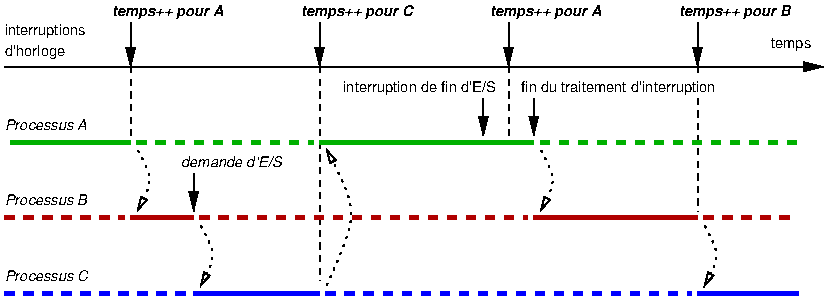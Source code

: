 #FIG 3.2  Produced by xfig version 3.2.5c
Landscape
Center
Metric
A4      
100.00
Single
-2
1200 2
2 1 0 1 0 7 50 -1 -1 3.000 0 0 7 1 0 2
	1 1 1.00 60.00 120.00
	 1350 135 1350 450
2 1 0 1 0 7 50 -1 -1 3.000 0 0 7 1 0 2
	1 1 1.00 60.00 120.00
	 4050 135 4050 450
2 1 0 1 0 7 50 -1 -1 3.000 0 0 -1 1 0 2
	1 1 1.00 60.00 120.00
	 1800 1215 1800 1485
2 1 0 1 0 7 50 -1 -1 3.000 0 0 -1 1 0 2
	1 1 1.00 60.00 120.00
	 3870 675 3870 945
2 1 0 1 0 7 50 -1 -1 3.000 0 0 -1 1 0 2
	1 1 1.00 60.00 120.00
	 4230 675 4230 945
2 1 0 1 0 7 50 -1 -1 3.000 0 0 7 1 0 2
	1 1 1.00 60.00 120.00
	 2700 135 2700 450
2 1 0 1 0 7 50 -1 -1 3.000 0 0 7 1 0 2
	1 1 1.00 60.00 120.00
	 5400 135 5400 450
2 1 1 1 0 7 52 -1 -1 3.000 0 0 7 0 0 2
	 1350 450 1350 945
2 1 1 1 0 7 52 -1 -1 3.000 0 0 7 0 0 2
	 2700 450 2700 1980
2 1 1 1 0 7 52 -1 -1 3.000 0 0 7 0 0 2
	 4050 450 4050 945
2 1 1 1 0 7 52 -1 -1 3.000 0 0 7 0 0 2
	 5400 675 5400 1485
2 1 1 1 0 7 52 -1 -1 3.000 0 0 7 0 0 2
	 5400 450 5400 540
2 1 0 1 0 7 50 -1 -1 0.000 0 0 -1 1 0 2
	1 1 1.00 60.00 120.00
	 450 450 6300 450
2 1 0 3 13 7 50 -1 -1 0.000 0 0 -1 0 0 2
	 495 990 1350 990
2 1 1 3 13 7 51 -1 -1 4.500 0 0 7 0 0 2
	 1395 990 2655 990
2 1 0 3 13 7 50 -1 -1 0.000 0 0 -1 0 0 2
	 2700 990 4230 990
2 1 1 3 13 7 51 -1 -1 4.500 0 0 7 0 0 2
	 4275 990 6120 990
2 1 0 3 19 7 50 -1 -1 0.000 0 0 -1 0 0 2
	 4230 1530 5400 1530
2 1 1 3 19 7 51 -1 -1 4.500 0 0 7 0 0 2
	 5445 1530 6120 1530
2 1 0 3 1 7 50 -1 -1 0.000 0 0 7 0 0 2
	 5400 2070 6120 2070
2 1 1 3 1 7 51 -1 -1 4.500 0 0 7 0 0 2
	 2745 2070 5355 2070
2 1 0 3 1 7 50 -1 -1 0.000 0 0 7 0 0 2
	 1800 2070 2700 2070
2 1 1 3 1 7 51 -1 -1 4.500 0 0 7 0 0 2
	 450 2070 1755 2070
2 1 1 3 19 7 51 -1 -1 4.500 0 0 7 0 0 2
	 450 1530 1305 1530
2 1 0 3 19 7 50 -1 -1 0.000 0 0 -1 0 0 2
	 1350 1530 1800 1530
2 1 1 3 19 7 51 -1 -1 4.500 0 0 7 0 0 2
	 1845 1530 4185 1530
3 0 2 1 0 7 50 -1 -1 3.000 0 1 0 3
	1 0 1.00 45.00 90.00
	 1395 1035 1530 1260 1395 1485
	 0.000 1.000 0.000
3 0 2 1 0 7 50 -1 -1 3.000 0 1 0 3
	1 0 1.00 45.00 90.00
	 1845 1575 1980 1800 1845 2025
	 0.000 1.000 0.000
3 0 2 1 0 7 50 -1 -1 3.000 0 1 0 3
	1 0 1.00 45.00 90.00
	 2745 2025 3015 1485 2745 1035
	 0.000 1.000 0.000
3 0 2 1 0 7 50 -1 -1 3.000 0 1 0 3
	1 0 1.00 45.00 90.00
	 4275 1035 4410 1260 4275 1485
	 0.000 1.000 0.000
3 0 2 1 0 7 50 -1 -1 3.000 0 1 0 3
	1 0 1.00 45.00 90.00
	 5445 1575 5580 1800 5445 2025
	 0.000 1.000 0.000
4 0 0 50 -1 17 7 0.0000 4 90 765 1710 1170 demande d'E/S\001
4 2 0 50 -1 16 7 0.0000 4 120 1170 3960 630 interruption de fin d'E/S\001
4 2 0 50 -1 16 7 0.0000 4 105 315 6210 315 temps\001
4 0 0 50 -1 16 7 0.0000 4 120 1500 4140 630 fin du traitement d'interruption\001
4 0 0 52 -1 17 7 0.0000 4 90 645 450 900 Processus A\001
4 0 0 52 -1 17 7 0.0000 4 90 645 450 1440 Processus B\001
4 0 0 52 -1 17 7 0.0000 4 90 660 450 1980 Processus C\001
4 0 0 50 -1 16 7 0.0000 4 120 630 450 225 interruptions\001
4 0 0 50 -1 16 7 0.0000 4 120 465 450 375 d'horloge\001
4 0 0 52 -1 19 7 0.0000 4 120 915 2565 90 temps++ pour C\001
4 0 0 52 -1 19 7 0.0000 4 120 915 3915 90 temps++ pour A\001
4 0 0 52 -1 19 7 0.0000 4 120 915 1215 90 temps++ pour A\001
4 0 0 52 -1 19 7 0.0000 4 120 915 5265 90 temps++ pour B\001
